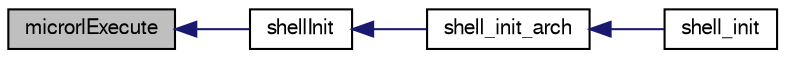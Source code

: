 digraph "microrlExecute"
{
  edge [fontname="FreeSans",fontsize="10",labelfontname="FreeSans",labelfontsize="10"];
  node [fontname="FreeSans",fontsize="10",shape=record];
  rankdir="LR";
  Node1 [label="microrlExecute",height=0.2,width=0.4,color="black", fillcolor="grey75", style="filled", fontcolor="black"];
  Node1 -> Node2 [dir="back",color="midnightblue",fontsize="10",style="solid",fontname="FreeSans"];
  Node2 [label="shellInit",height=0.2,width=0.4,color="black", fillcolor="white", style="filled",URL="$group__SHELL.html#ga0b1dba28bb03cb29749f32a595d5ec57",tooltip="Shell manager initialization. "];
  Node2 -> Node3 [dir="back",color="midnightblue",fontsize="10",style="solid",fontname="FreeSans"];
  Node3 [label="shell_init_arch",height=0.2,width=0.4,color="black", fillcolor="white", style="filled",URL="$shell__arch_8h.html#a0d71d20b7713f8ddabd21f854e7ebbc4",tooltip="Arch init. "];
  Node3 -> Node4 [dir="back",color="midnightblue",fontsize="10",style="solid",fontname="FreeSans"];
  Node4 [label="shell_init",height=0.2,width=0.4,color="black", fillcolor="white", style="filled",URL="$shell_8h.html#a69b075ef7e4d7bcf5a903d3d75baac02",tooltip="Init shell. "];
}

